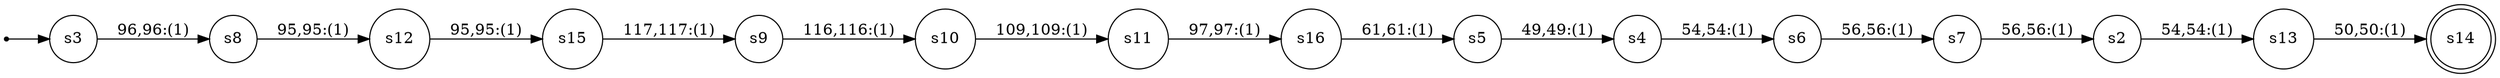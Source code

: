 
      digraph G {
        rankdir=LR;
        init [shape=point];
        node [shape = doublecircle];
        s14
        node [shape = circle];
        init -> s3;
        s16 -> s5 [label = "61,61:(1)"]
        s15 -> s9 [label = "117,117:(1)"]
        s13 -> s14 [label = "50,50:(1)"]
        s12 -> s15 [label = "95,95:(1)"]
        s11 -> s16 [label = "97,97:(1)"]
        s10 -> s11 [label = "109,109:(1)"]
        s9 -> s10 [label = "116,116:(1)"]
        s8 -> s12 [label = "95,95:(1)"]
        s7 -> s2 [label = "56,56:(1)"]
        s6 -> s7 [label = "56,56:(1)"]
        s5 -> s4 [label = "49,49:(1)"]
        s4 -> s6 [label = "54,54:(1)"]
        s3 -> s8 [label = "96,96:(1)"]
        s2 -> s13 [label = "54,54:(1)"]}